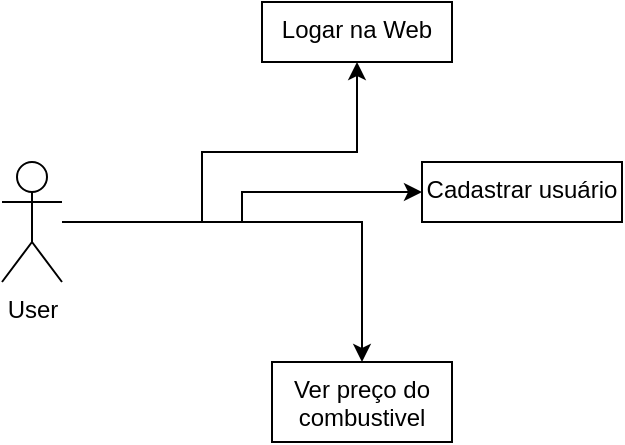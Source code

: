 <mxfile version="22.0.2" type="github">
  <diagram name="Página-1" id="7PEwG1WY2FLOrSVksg2T">
    <mxGraphModel dx="1155" dy="761" grid="1" gridSize="10" guides="1" tooltips="1" connect="1" arrows="1" fold="1" page="1" pageScale="1" pageWidth="827" pageHeight="1169" math="0" shadow="0">
      <root>
        <mxCell id="0" />
        <mxCell id="1" parent="0" />
        <mxCell id="aEVpYZM67eEgY-ULNLCZ-8" value="" style="edgeStyle=orthogonalEdgeStyle;rounded=0;orthogonalLoop=1;jettySize=auto;html=1;" parent="1" source="aEVpYZM67eEgY-ULNLCZ-1" target="aEVpYZM67eEgY-ULNLCZ-7" edge="1">
          <mxGeometry relative="1" as="geometry">
            <Array as="points">
              <mxPoint x="320" y="350" />
              <mxPoint x="320" y="315" />
            </Array>
          </mxGeometry>
        </mxCell>
        <mxCell id="aEVpYZM67eEgY-ULNLCZ-11" value="" style="edgeStyle=orthogonalEdgeStyle;rounded=0;orthogonalLoop=1;jettySize=auto;html=1;" parent="1" source="aEVpYZM67eEgY-ULNLCZ-1" target="aEVpYZM67eEgY-ULNLCZ-10" edge="1">
          <mxGeometry relative="1" as="geometry" />
        </mxCell>
        <mxCell id="fKOt2z-ruEjf_Ldnuu7c-2" value="" style="edgeStyle=orthogonalEdgeStyle;rounded=0;orthogonalLoop=1;jettySize=auto;html=1;" edge="1" parent="1" source="aEVpYZM67eEgY-ULNLCZ-1" target="fKOt2z-ruEjf_Ldnuu7c-1">
          <mxGeometry relative="1" as="geometry" />
        </mxCell>
        <mxCell id="aEVpYZM67eEgY-ULNLCZ-1" value="User" style="shape=umlActor;verticalLabelPosition=bottom;verticalAlign=top;html=1;" parent="1" vertex="1">
          <mxGeometry x="220" y="320" width="30" height="60" as="geometry" />
        </mxCell>
        <mxCell id="aEVpYZM67eEgY-ULNLCZ-7" value="Logar na Web" style="whiteSpace=wrap;html=1;verticalAlign=top;" parent="1" vertex="1">
          <mxGeometry x="350" y="240" width="95" height="30" as="geometry" />
        </mxCell>
        <mxCell id="aEVpYZM67eEgY-ULNLCZ-10" value="Ver preço do combustivel" style="whiteSpace=wrap;html=1;verticalAlign=top;" parent="1" vertex="1">
          <mxGeometry x="355" y="420" width="90" height="40" as="geometry" />
        </mxCell>
        <mxCell id="fKOt2z-ruEjf_Ldnuu7c-1" value="Cadastrar usuário" style="whiteSpace=wrap;html=1;verticalAlign=top;" vertex="1" parent="1">
          <mxGeometry x="430" y="320" width="100" height="30" as="geometry" />
        </mxCell>
      </root>
    </mxGraphModel>
  </diagram>
</mxfile>
